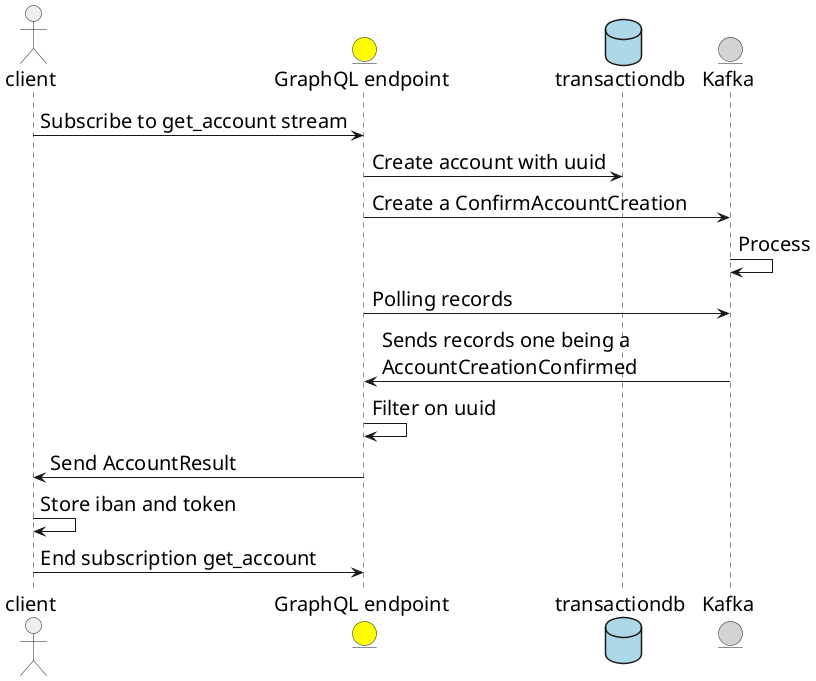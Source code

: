 @startuml
skinparam defaultFontName Arial
skinparam defaultFontSize 20

actor client as cl #EFEFF3
entity "GraphQL endpoint" as ge #Yellow
database transactiondb as pgt #LightBlue
entity "Kafka" as ka #LightGrey

cl -> ge : Subscribe to get_account stream
ge -> pgt : Create account with uuid
ge -> ka : Create a ConfirmAccountCreation
ka -> ka : Process
ge -> ka : Polling records
ka -> ge : Sends records one being a\nAccountCreationConfirmed
ge -> ge : Filter on uuid
ge -> cl : Send AccountResult
cl -> cl : Store iban and token
cl -> ge : End subscription get_account

@enduml